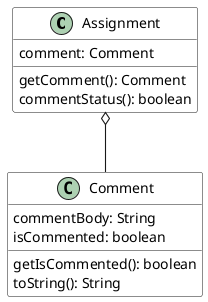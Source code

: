 @startuml
skinparam arrowThickness 1.1
skinparam classBackgroundColor LOGIC_COLOR

Assignment o-- Comment

class Assignment {
comment: Comment
getComment(): Comment
commentStatus(): boolean
}

class Comment {
commentBody: String
isCommented: boolean
getIsCommented(): boolean
toString(): String
}


@enduml